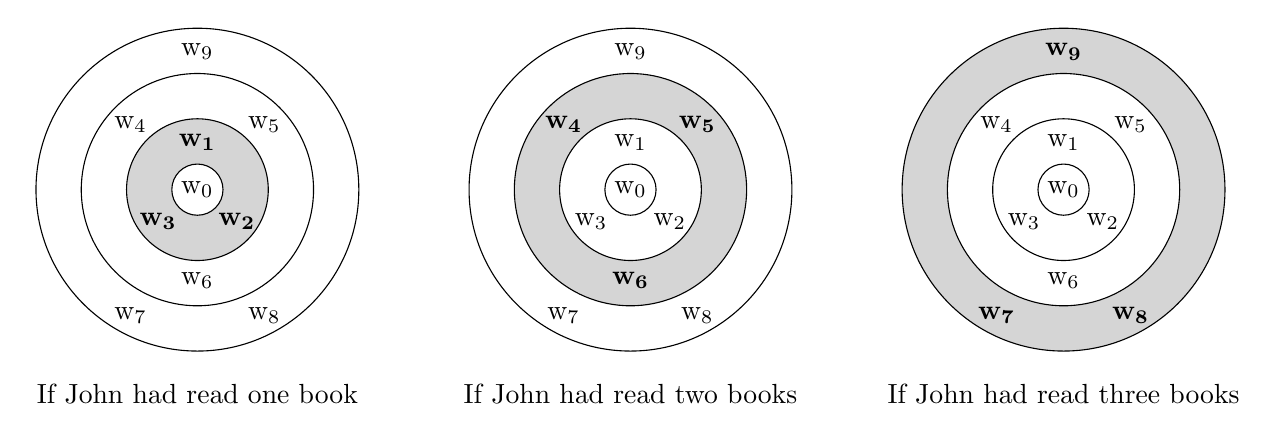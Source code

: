     \begin{tikzpicture}
	\coordinate (O) at (0,0);
	\draw[fill=white] (O) circle (2.05);
	\draw[fill=white] (O) circle (1.475);
	\draw[fill=gray!33] (O) circle (0.9);
	\draw[fill=white] (O) circle (0.325)node {w\textsubscript{0}};

	\node at (0,0.6) {\textbf{w\textsubscript{1}}};
	\node at (0.5,-0.4) {\textbf{w\textsubscript{2}}};
	\node at (-0.5,-0.4) {\textbf{w\textsubscript{3}}};
	
	\node at (-0.85,0.825) {w\textsubscript{4}};
	\node at (0.85,0.825) {w\textsubscript{5}};
	\node at (0,-1.15) {w\textsubscript{6}};
	
	\node at (-0.85,-1.6) {w\textsubscript{7}};
	\node at (0.85,-1.6) {w\textsubscript{8}};
	\node at (0,1.75) {w\textsubscript{9}};
	
	\node at (0,-2.6) {If John had read one book};
	
	
	\begin{scope}[xshift=5.5cm]
		\coordinate (O) at (0,0);
    \draw[fill=white] (O) circle (2.05);
	\draw[fill=gray!33] (O) circle (1.475);
	\draw[fill=white] (O) circle (0.9);
	\draw[fill=white] (O) circle (0.325)node {w\textsubscript{0}};

	\node at (0,0.6) {w\textsubscript{1}};
	\node at (0.5,-0.4) {w\textsubscript{2}};
	\node at (-0.5,-0.4) {w\textsubscript{3}};
	
	\node at (-0.85,0.825) {\textbf{w\textsubscript{4}}};
	\node at (0.85,0.825) {\textbf{w\textsubscript{5}}};
	\node at (0,-1.15) {\textbf{w\textsubscript{6}}};
	
	\node at (-0.85,-1.6) {w\textsubscript{7}};
	\node at (0.85,-1.6) {w\textsubscript{8}};
	\node at (0,1.75) {w\textsubscript{9}};
	
	\node at (0,-2.6) {If John had read two books};
	
	\begin{scope}[xshift=5.5cm]
		\coordinate (O) at (0,0);
    \draw[fill=gray!33] (O) circle (2.05);
	\draw[fill=white] (O) circle (1.475);
	\draw[fill=white] (O) circle (0.9);
	\draw[fill=white] (O) circle (0.325)node {w\textsubscript{0}};

	\node at (0,0.6) {w\textsubscript{1}};
	\node at (0.5,-0.4) {w\textsubscript{2}};
	\node at (-0.5,-0.4) {w\textsubscript{3}};
	
	\node at (-0.85,0.825) {w\textsubscript{4}};
	\node at (0.85,0.825) {w\textsubscript{5}};
	\node at (0,-1.15) {w\textsubscript{6}};
	
	\node at (-0.85,-1.6) {\textbf{w\textsubscript{7}}};
	\node at (0.85,-1.6) {\textbf{w\textsubscript{8}}};
	\node at (0,1.75) {\textbf{w\textsubscript{9}}};
	
	\node at (0,-2.6) {If John had read three books};
	\end{scope}
	\end{scope}
\end{tikzpicture}